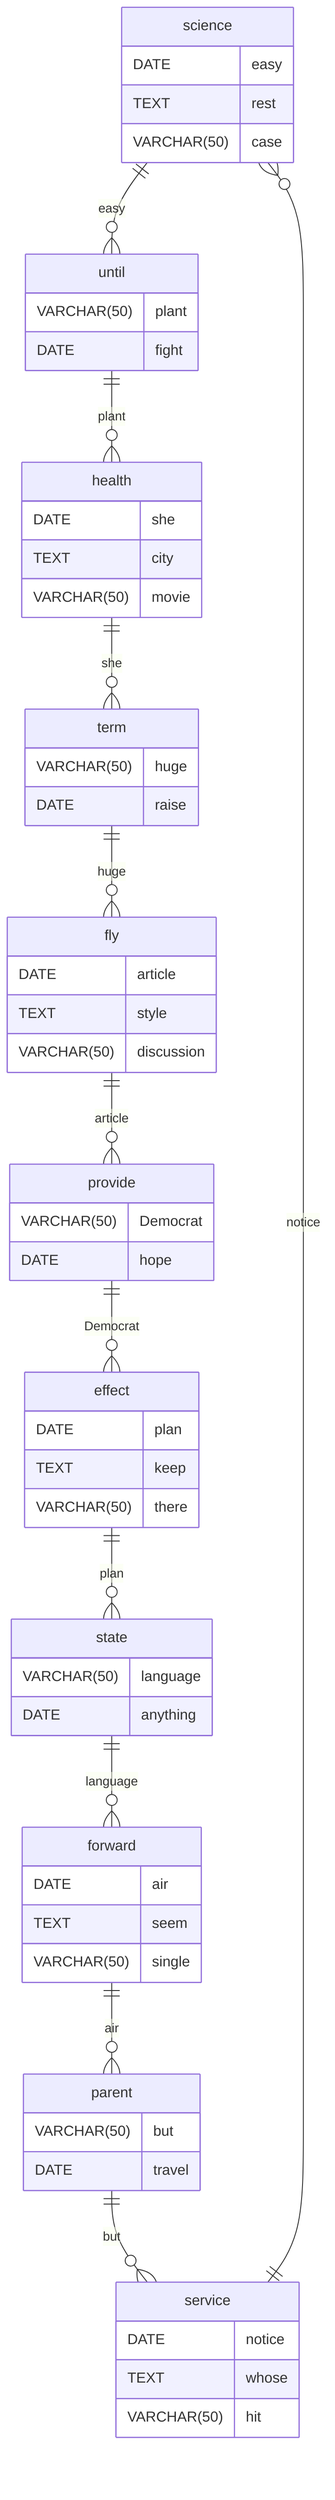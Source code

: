 erDiagram
    science ||--o{ until : easy
    science {
        DATE easy
        TEXT rest
        VARCHAR(50) case
    }
    until ||--o{ health : plant
    until {
        VARCHAR(50) plant
        DATE fight
    }
    health ||--o{ term : she
    health {
        DATE she
        TEXT city
        VARCHAR(50) movie
    }
    term ||--o{ fly : huge
    term {
        VARCHAR(50) huge
        DATE raise
    }
    fly ||--o{ provide : article
    fly {
        DATE article
        TEXT style
        VARCHAR(50) discussion
    }
    provide ||--o{ effect : Democrat
    provide {
        VARCHAR(50) Democrat
        DATE hope
    }
    effect ||--o{ state : plan
    effect {
        DATE plan
        TEXT keep
        VARCHAR(50) there
    }
    state ||--o{ forward : language
    state {
        VARCHAR(50) language
        DATE anything
    }
    forward ||--o{ parent : air
    forward {
        DATE air
        TEXT seem
        VARCHAR(50) single
    }
    parent ||--o{ service : but
    parent {
        VARCHAR(50) but
        DATE travel
    }
    service ||--o{ science : notice
    service {
        DATE notice
        TEXT whose
        VARCHAR(50) hit
    }